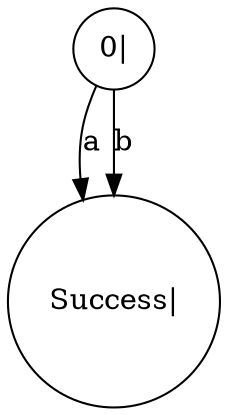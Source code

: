 digraph TestCaseD5 { 0 [shape=circle,label="0|"]; 1 [shape=circle,label="Success|"]; 0 -> 1[label="a"]; 0 -> 1[label="b"]; }